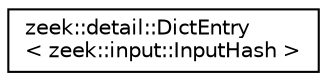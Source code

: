 digraph "Graphical Class Hierarchy"
{
 // LATEX_PDF_SIZE
  edge [fontname="Helvetica",fontsize="10",labelfontname="Helvetica",labelfontsize="10"];
  node [fontname="Helvetica",fontsize="10",shape=record];
  rankdir="LR";
  Node0 [label="zeek::detail::DictEntry\l\< zeek::input::InputHash \>",height=0.2,width=0.4,color="black", fillcolor="white", style="filled",URL="$de/d59/classzeek_1_1detail_1_1DictEntry.html",tooltip=" "];
}
